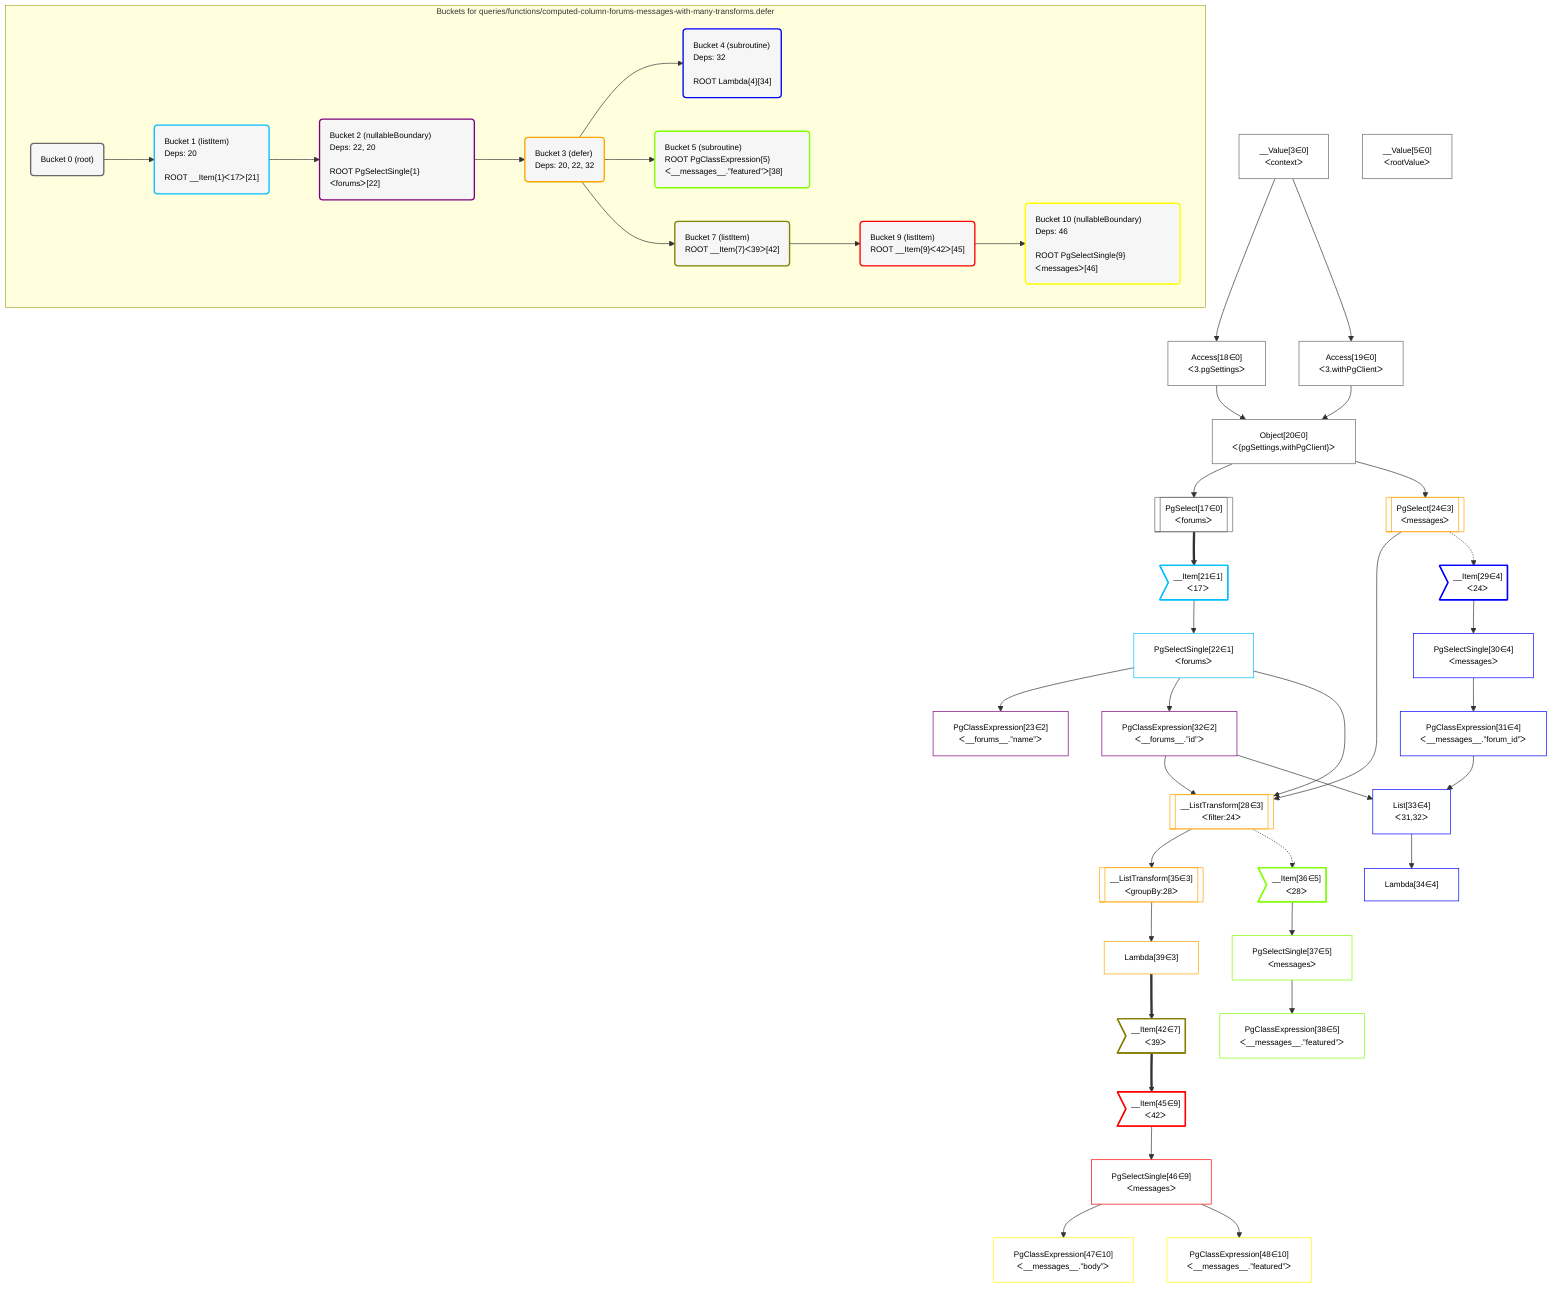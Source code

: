 %%{init: {'themeVariables': { 'fontSize': '12px'}}}%%
graph TD
    classDef path fill:#eee,stroke:#000,color:#000
    classDef plan fill:#fff,stroke-width:1px,color:#000
    classDef itemplan fill:#fff,stroke-width:2px,color:#000
    classDef sideeffectplan fill:#f00,stroke-width:2px,color:#000
    classDef bucket fill:#f6f6f6,color:#000,stroke-width:2px,text-align:left


    %% define steps
    __Value3["__Value[3∈0]<br />ᐸcontextᐳ"]:::plan
    __Value5["__Value[5∈0]<br />ᐸrootValueᐳ"]:::plan
    Access18["Access[18∈0]<br />ᐸ3.pgSettingsᐳ"]:::plan
    Access19["Access[19∈0]<br />ᐸ3.withPgClientᐳ"]:::plan
    Object20["Object[20∈0]<br />ᐸ{pgSettings,withPgClient}ᐳ"]:::plan
    PgSelect17[["PgSelect[17∈0]<br />ᐸforumsᐳ"]]:::plan
    __Item21>"__Item[21∈1]<br />ᐸ17ᐳ"]:::itemplan
    PgSelectSingle22["PgSelectSingle[22∈1]<br />ᐸforumsᐳ"]:::plan
    PgClassExpression23["PgClassExpression[23∈2]<br />ᐸ__forums__.”name”ᐳ"]:::plan
    PgSelect24[["PgSelect[24∈3]<br />ᐸmessagesᐳ"]]:::plan
    PgClassExpression32["PgClassExpression[32∈2]<br />ᐸ__forums__.”id”ᐳ"]:::plan
    __ListTransform28[["__ListTransform[28∈3]<br />ᐸfilter:24ᐳ"]]:::plan
    __Item29>"__Item[29∈4]<br />ᐸ24ᐳ"]:::itemplan
    PgSelectSingle30["PgSelectSingle[30∈4]<br />ᐸmessagesᐳ"]:::plan
    PgClassExpression31["PgClassExpression[31∈4]<br />ᐸ__messages__.”forum_id”ᐳ"]:::plan
    List33["List[33∈4]<br />ᐸ31,32ᐳ"]:::plan
    Lambda34["Lambda[34∈4]"]:::plan
    __ListTransform35[["__ListTransform[35∈3]<br />ᐸgroupBy:28ᐳ"]]:::plan
    __Item36>"__Item[36∈5]<br />ᐸ28ᐳ"]:::itemplan
    PgSelectSingle37["PgSelectSingle[37∈5]<br />ᐸmessagesᐳ"]:::plan
    PgClassExpression38["PgClassExpression[38∈5]<br />ᐸ__messages__.”featured”ᐳ"]:::plan
    Lambda39["Lambda[39∈3]"]:::plan
    __Item42>"__Item[42∈7]<br />ᐸ39ᐳ"]:::itemplan
    __Item45>"__Item[45∈9]<br />ᐸ42ᐳ"]:::itemplan
    PgSelectSingle46["PgSelectSingle[46∈9]<br />ᐸmessagesᐳ"]:::plan
    PgClassExpression47["PgClassExpression[47∈10]<br />ᐸ__messages__.”body”ᐳ"]:::plan
    PgClassExpression48["PgClassExpression[48∈10]<br />ᐸ__messages__.”featured”ᐳ"]:::plan

    %% plan dependencies
    __Value3 --> Access18
    __Value3 --> Access19
    Access18 & Access19 --> Object20
    Object20 --> PgSelect17
    PgSelect17 ==> __Item21
    __Item21 --> PgSelectSingle22
    PgSelectSingle22 --> PgClassExpression23
    Object20 --> PgSelect24
    PgSelectSingle22 --> PgClassExpression32
    PgSelect24 & PgSelectSingle22 & PgClassExpression32 --> __ListTransform28
    PgSelect24 -.-> __Item29
    __Item29 --> PgSelectSingle30
    PgSelectSingle30 --> PgClassExpression31
    PgClassExpression31 & PgClassExpression32 --> List33
    List33 --> Lambda34
    __ListTransform28 --> __ListTransform35
    __ListTransform28 -.-> __Item36
    __Item36 --> PgSelectSingle37
    PgSelectSingle37 --> PgClassExpression38
    __ListTransform35 --> Lambda39
    Lambda39 ==> __Item42
    __Item42 ==> __Item45
    __Item45 --> PgSelectSingle46
    PgSelectSingle46 --> PgClassExpression47
    PgSelectSingle46 --> PgClassExpression48

    subgraph "Buckets for queries/functions/computed-column-forums-messages-with-many-transforms.defer"
    Bucket0("Bucket 0 (root)"):::bucket
    classDef bucket0 stroke:#696969
    class Bucket0,__Value3,__Value5,PgSelect17,Access18,Access19,Object20 bucket0
    Bucket1("Bucket 1 (listItem)<br />Deps: 20<br /><br />ROOT __Item{1}ᐸ17ᐳ[21]"):::bucket
    classDef bucket1 stroke:#00bfff
    class Bucket1,__Item21,PgSelectSingle22 bucket1
    Bucket2("Bucket 2 (nullableBoundary)<br />Deps: 22, 20<br /><br />ROOT PgSelectSingle{1}ᐸforumsᐳ[22]"):::bucket
    classDef bucket2 stroke:#7f007f
    class Bucket2,PgClassExpression23,PgClassExpression32 bucket2
    Bucket3("Bucket 3 (defer)<br />Deps: 20, 22, 32"):::bucket
    classDef bucket3 stroke:#ffa500
    class Bucket3,PgSelect24,__ListTransform28,__ListTransform35,Lambda39 bucket3
    Bucket4("Bucket 4 (subroutine)<br />Deps: 32<br /><br />ROOT Lambda{4}[34]"):::bucket
    classDef bucket4 stroke:#0000ff
    class Bucket4,__Item29,PgSelectSingle30,PgClassExpression31,List33,Lambda34 bucket4
    Bucket5("Bucket 5 (subroutine)<br />ROOT PgClassExpression{5}ᐸ__messages__.”featured”ᐳ[38]"):::bucket
    classDef bucket5 stroke:#7fff00
    class Bucket5,__Item36,PgSelectSingle37,PgClassExpression38 bucket5
    Bucket7("Bucket 7 (listItem)<br />ROOT __Item{7}ᐸ39ᐳ[42]"):::bucket
    classDef bucket7 stroke:#808000
    class Bucket7,__Item42 bucket7
    Bucket9("Bucket 9 (listItem)<br />ROOT __Item{9}ᐸ42ᐳ[45]"):::bucket
    classDef bucket9 stroke:#ff0000
    class Bucket9,__Item45,PgSelectSingle46 bucket9
    Bucket10("Bucket 10 (nullableBoundary)<br />Deps: 46<br /><br />ROOT PgSelectSingle{9}ᐸmessagesᐳ[46]"):::bucket
    classDef bucket10 stroke:#ffff00
    class Bucket10,PgClassExpression47,PgClassExpression48 bucket10
    Bucket0 --> Bucket1
    Bucket1 --> Bucket2
    Bucket2 --> Bucket3
    Bucket3 --> Bucket4 & Bucket5 & Bucket7
    Bucket7 --> Bucket9
    Bucket9 --> Bucket10
    end